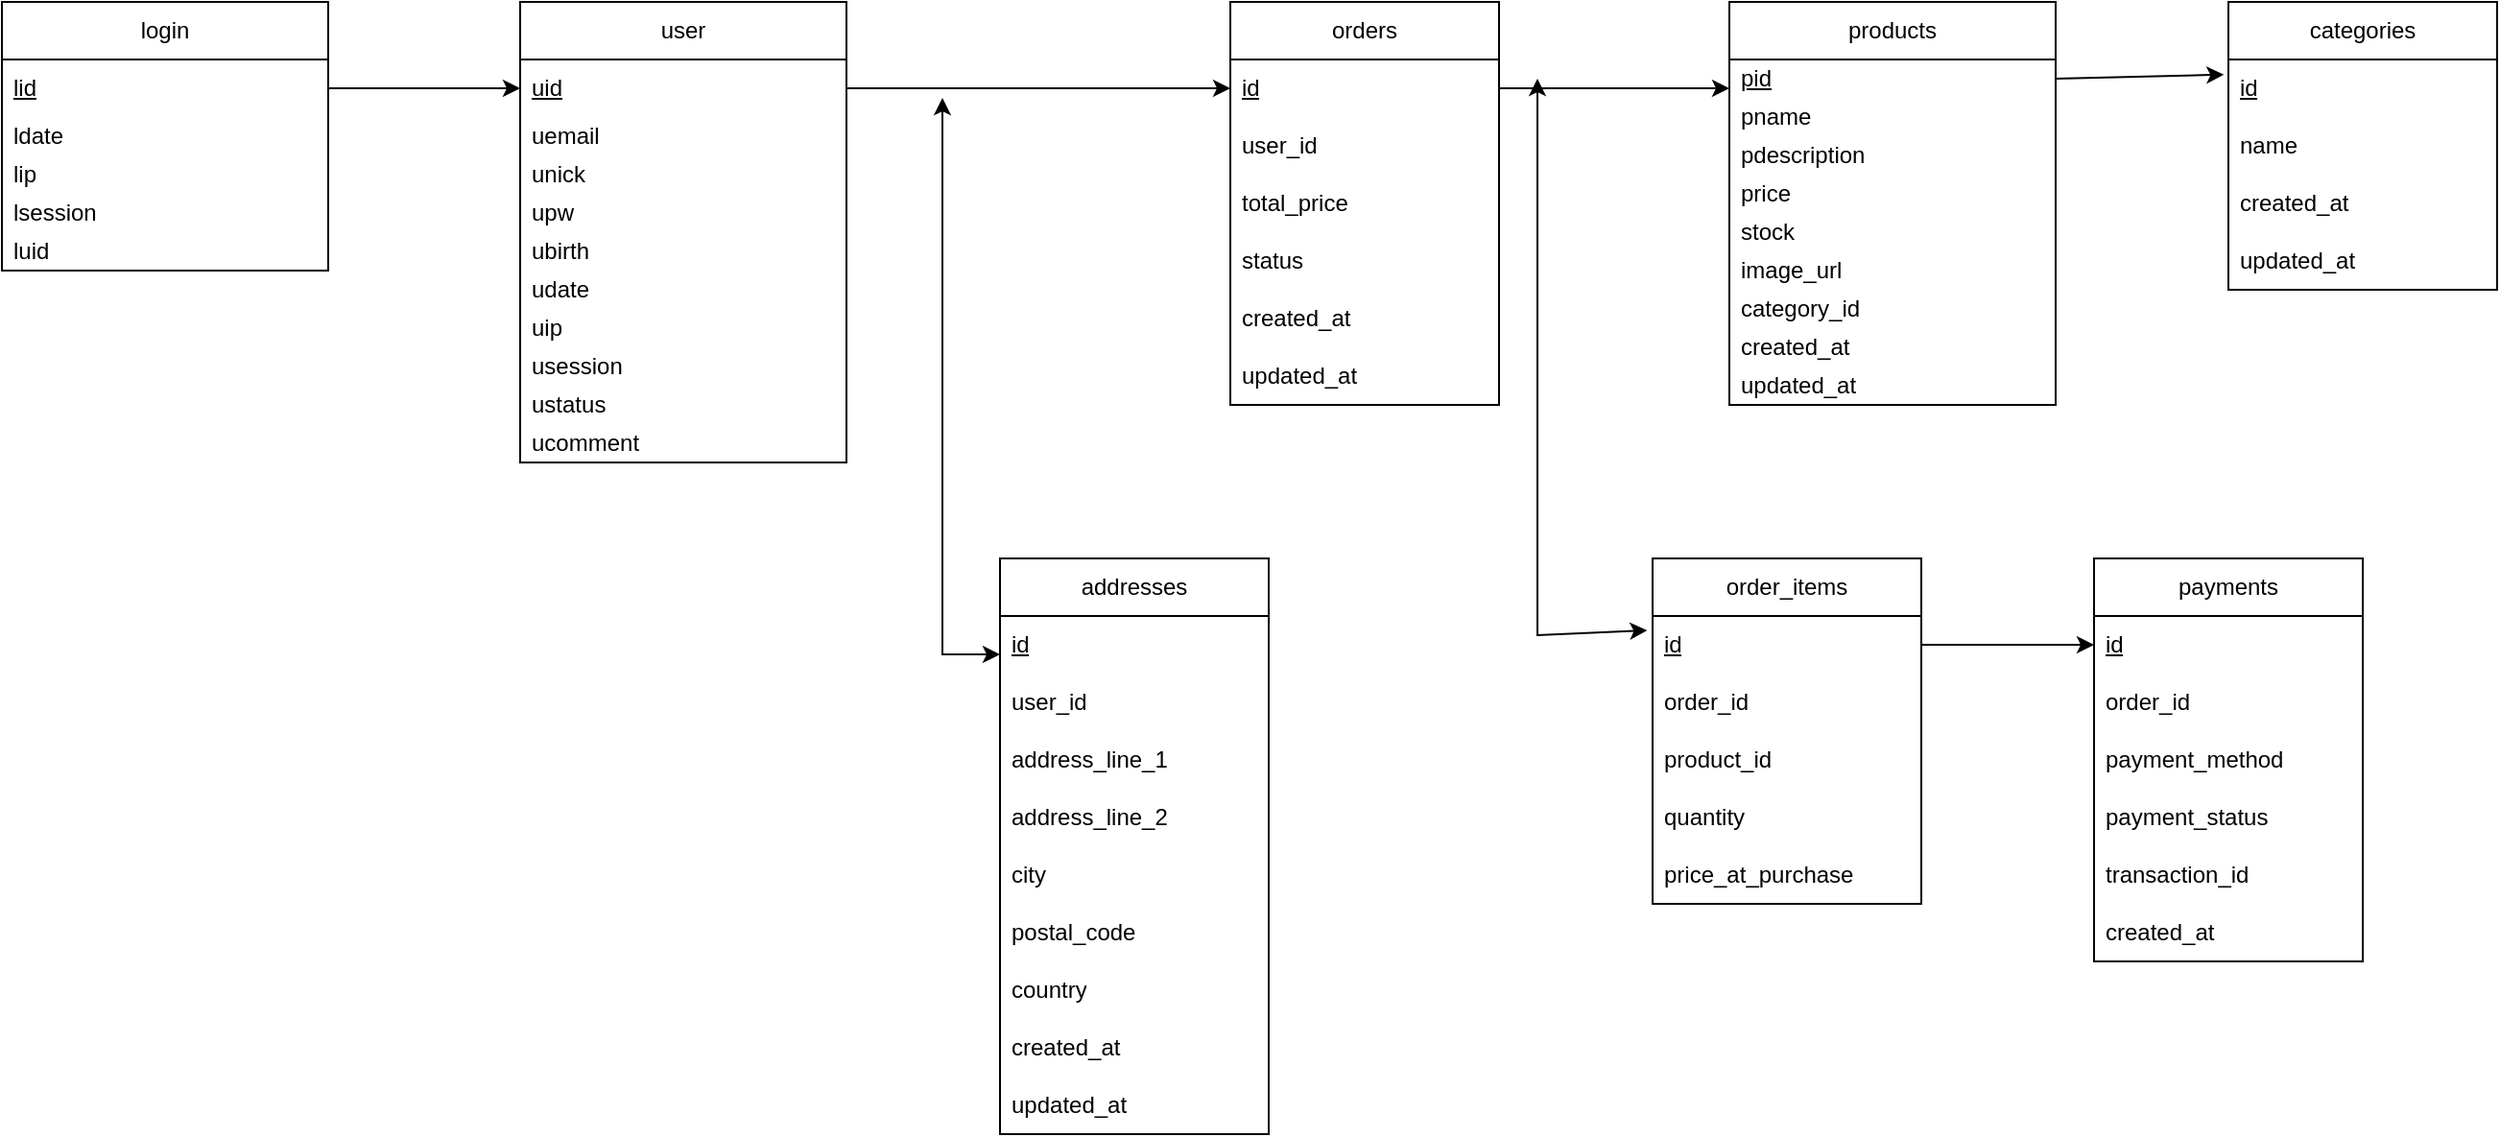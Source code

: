 <mxfile version="24.8.0">
  <diagram name="1 oldal" id="p-TgoEY8Qh0fKke3tFkL">
    <mxGraphModel dx="3229" dy="1851" grid="1" gridSize="10" guides="1" tooltips="1" connect="1" arrows="1" fold="1" page="1" pageScale="1" pageWidth="827" pageHeight="1169" math="0" shadow="0">
      <root>
        <mxCell id="0" />
        <mxCell id="1" parent="0" />
        <mxCell id="3nwfBxKUJGZnfZWqM70g-1" value="login" style="swimlane;fontStyle=0;childLayout=stackLayout;horizontal=1;startSize=30;horizontalStack=0;resizeParent=1;resizeParentMax=0;resizeLast=0;collapsible=1;marginBottom=0;whiteSpace=wrap;html=1;" vertex="1" parent="1">
          <mxGeometry x="-990" y="-500" width="170" height="140" as="geometry">
            <mxRectangle x="220" y="-340" width="70" height="30" as="alternateBounds" />
          </mxGeometry>
        </mxCell>
        <mxCell id="3nwfBxKUJGZnfZWqM70g-2" value="&lt;u&gt;lid&lt;/u&gt;" style="text;strokeColor=none;fillColor=none;align=left;verticalAlign=middle;spacingLeft=4;spacingRight=4;overflow=hidden;points=[[0,0.5],[1,0.5]];portConstraint=eastwest;rotatable=0;whiteSpace=wrap;html=1;" vertex="1" parent="3nwfBxKUJGZnfZWqM70g-1">
          <mxGeometry y="30" width="170" height="30" as="geometry" />
        </mxCell>
        <mxCell id="3nwfBxKUJGZnfZWqM70g-3" value="ldate" style="text;strokeColor=none;fillColor=none;align=left;verticalAlign=middle;spacingLeft=4;spacingRight=4;overflow=hidden;points=[[0,0.5],[1,0.5]];portConstraint=eastwest;rotatable=0;whiteSpace=wrap;html=1;" vertex="1" parent="3nwfBxKUJGZnfZWqM70g-1">
          <mxGeometry y="60" width="170" height="20" as="geometry" />
        </mxCell>
        <mxCell id="3nwfBxKUJGZnfZWqM70g-18" value="lip" style="text;strokeColor=none;fillColor=none;align=left;verticalAlign=middle;spacingLeft=4;spacingRight=4;overflow=hidden;points=[[0,0.5],[1,0.5]];portConstraint=eastwest;rotatable=0;whiteSpace=wrap;html=1;" vertex="1" parent="3nwfBxKUJGZnfZWqM70g-1">
          <mxGeometry y="80" width="170" height="20" as="geometry" />
        </mxCell>
        <mxCell id="3nwfBxKUJGZnfZWqM70g-19" value="lsession&lt;span style=&quot;color: rgba(0, 0, 0, 0); font-family: monospace; font-size: 0px; text-wrap-mode: nowrap;&quot;&gt;%3CmxGraphModel%3E%3Croot%3E%3CmxCell%20id%3D%220%22%2F%3E%3CmxCell%20id%3D%221%22%20parent%3D%220%22%2F%3E%3CmxCell%20id%3D%222%22%20value%3D%22lip%22%20style%3D%22text%3BstrokeColor%3Dnone%3BfillColor%3Dnone%3Balign%3Dleft%3BverticalAlign%3Dmiddle%3BspacingLeft%3D4%3BspacingRight%3D4%3Boverflow%3Dhidden%3Bpoints%3D%5B%5B0%2C0.5%5D%2C%5B1%2C0.5%5D%5D%3BportConstraint%3Deastwest%3Brotatable%3D0%3BwhiteSpace%3Dwrap%3Bhtml%3D1%3B%22%20vertex%3D%221%22%20parent%3D%221%22%3E%3CmxGeometry%20x%3D%22190%22%20y%3D%22-260%22%20width%3D%22170%22%20height%3D%2220%22%20as%3D%22geometry%22%2F%3E%3C%2FmxCell%3E%3C%2Froot%3E%3C%2FmxGraphModel%3E&lt;/span&gt;" style="text;strokeColor=none;fillColor=none;align=left;verticalAlign=middle;spacingLeft=4;spacingRight=4;overflow=hidden;points=[[0,0.5],[1,0.5]];portConstraint=eastwest;rotatable=0;whiteSpace=wrap;html=1;" vertex="1" parent="3nwfBxKUJGZnfZWqM70g-1">
          <mxGeometry y="100" width="170" height="20" as="geometry" />
        </mxCell>
        <mxCell id="3nwfBxKUJGZnfZWqM70g-17" value="luid" style="text;strokeColor=none;fillColor=none;align=left;verticalAlign=middle;spacingLeft=4;spacingRight=4;overflow=hidden;points=[[0,0.5],[1,0.5]];portConstraint=eastwest;rotatable=0;whiteSpace=wrap;html=1;" vertex="1" parent="3nwfBxKUJGZnfZWqM70g-1">
          <mxGeometry y="120" width="170" height="20" as="geometry" />
        </mxCell>
        <mxCell id="3nwfBxKUJGZnfZWqM70g-6" value="user" style="swimlane;fontStyle=0;childLayout=stackLayout;horizontal=1;startSize=30;horizontalStack=0;resizeParent=1;resizeParentMax=0;resizeLast=0;collapsible=1;marginBottom=0;whiteSpace=wrap;html=1;" vertex="1" parent="1">
          <mxGeometry x="-720" y="-500" width="170" height="240" as="geometry">
            <mxRectangle x="220" y="-340" width="70" height="30" as="alternateBounds" />
          </mxGeometry>
        </mxCell>
        <mxCell id="3nwfBxKUJGZnfZWqM70g-7" value="&lt;u&gt;uid&lt;/u&gt;" style="text;strokeColor=none;fillColor=none;align=left;verticalAlign=middle;spacingLeft=4;spacingRight=4;overflow=hidden;points=[[0,0.5],[1,0.5]];portConstraint=eastwest;rotatable=0;whiteSpace=wrap;html=1;" vertex="1" parent="3nwfBxKUJGZnfZWqM70g-6">
          <mxGeometry y="30" width="170" height="30" as="geometry" />
        </mxCell>
        <mxCell id="3nwfBxKUJGZnfZWqM70g-8" value="uemail&lt;span style=&quot;text-wrap-mode: nowrap; color: rgba(0, 0, 0, 0); font-family: monospace; font-size: 0px;&quot;&gt;%3CmxGraphModel%3E%3Croot%3E%3CmxCell%20id%3D%220%22%2F%3E%3CmxCell%20id%3D%221%22%20parent%3D%220%22%2F%3E%3CmxCell%20id%3D%222%22%20value%3D%22lsession%26lt%3Bspan%20style%3D%26quot%3Bcolor%3A%20rgba(0%2C%200%2C%200%2C%200)%3B%20font-family%3A%20monospace%3B%20font-size%3A%200px%3B%20text-wrap-mode%3A%20nowrap%3B%26quot%3B%26gt%3B%253CmxGraphModel%253E%253Croot%253E%253CmxCell%2520id%253D%25220%2522%252F%253E%253CmxCell%2520id%253D%25221%2522%2520parent%253D%25220%2522%252F%253E%253CmxCell%2520id%253D%25222%2522%2520value%253D%2522lip%2522%2520style%253D%2522text%253BstrokeColor%253Dnone%253BfillColor%253Dnone%253Balign%253Dleft%253BverticalAlign%253Dmiddle%253BspacingLeft%253D4%253BspacingRight%253D4%253Boverflow%253Dhidden%253Bpoints%253D%255B%255B0%252C0.5%255D%252C%255B1%252C0.5%255D%255D%253BportConstraint%253Deastwest%253Brotatable%253D0%253BwhiteSpace%253Dwrap%253Bhtml%253D1%253B%2522%2520vertex%253D%25221%2522%2520parent%253D%25221%2522%253E%253CmxGeometry%2520x%253D%2522190%2522%2520y%253D%2522-260%2522%2520width%253D%2522170%2522%2520height%253D%252220%2522%2520as%253D%2522geometry%2522%252F%253E%253C%252FmxCell%253E%253C%252Froot%253E%253C%252FmxGraphModel%253E%26lt%3B%2Fspan%26gt%3B%22%20style%3D%22text%3BstrokeColor%3Dnone%3BfillColor%3Dnone%3Balign%3Dleft%3BverticalAlign%3Dmiddle%3BspacingLeft%3D4%3BspacingRight%3D4%3Boverflow%3Dhidden%3Bpoints%3D%5B%5B0%2C0.5%5D%2C%5B1%2C0.5%5D%5D%3BportConstraint%3Deastwest%3Brotatable%3D0%3BwhiteSpace%3Dwrap%3Bhtml%3D1%3B%22%20vertex%3D%221%22%20parent%3D%221%22%3E%3CmxGeometry%20x%3D%22190%22%20y%3D%22-240%22%20width%3D%22170%22%20height%3D%2220%22%20as%3D%22geometry%22%2F%3E%3C%2FmxCell%3E%3C%2Froot%3E%3C%2FmxGraphModel%3E&lt;/span&gt;" style="text;strokeColor=none;fillColor=none;align=left;verticalAlign=middle;spacingLeft=4;spacingRight=4;overflow=hidden;points=[[0,0.5],[1,0.5]];portConstraint=eastwest;rotatable=0;whiteSpace=wrap;html=1;" vertex="1" parent="3nwfBxKUJGZnfZWqM70g-6">
          <mxGeometry y="60" width="170" height="20" as="geometry" />
        </mxCell>
        <mxCell id="3nwfBxKUJGZnfZWqM70g-20" value="unick&lt;span style=&quot;color: rgba(0, 0, 0, 0); font-family: monospace; font-size: 0px; text-wrap-mode: nowrap;&quot;&gt;%3CmxGraphModel%3E%3Croot%3E%3CmxCell%20id%3D%220%22%2F%3E%3CmxCell%20id%3D%221%22%20parent%3D%220%22%2F%3E%3CmxCell%20id%3D%222%22%20value%3D%22unick%26lt%3Bspan%20style%3D%26quot%3Bcolor%3A%20rgba(0%2C%200%2C%200%2C%200)%3B%20font-family%3A%20monospace%3B%20font-size%3A%200px%3B%20text-wrap-mode%3A%20nowrap%3B%26quot%3B%26gt%3B%253CmxGraphModel%253E%253Croot%253E%253CmxCell%2520id%253D%25220%2522%252F%253E%253CmxCell%2520id%253D%25221%2522%2520parent%253D%25220%2522%252F%253E%253CmxCell%2520id%253D%25222%2522%2520value%253D%2522uemail%2526lt%253Bspan%2520style%253D%2526quot%253Btext-wrap-mode%253A%2520nowrap%253B%2520color%253A%2520rgba(0%252C%25200%252C%25200%252C%25200)%253B%2520font-family%253A%2520monospace%253B%2520font-size%253A%25200px%253B%2526quot%253B%2526gt%253B%25253CmxGraphModel%25253E%25253Croot%25253E%25253CmxCell%252520id%25253D%2525220%252522%25252F%25253E%25253CmxCell%252520id%25253D%2525221%252522%252520parent%25253D%2525220%252522%25252F%25253E%25253CmxCell%252520id%25253D%2525222%252522%252520value%25253D%252522lsession%252526lt%25253Bspan%252520style%25253D%252526quot%25253Bcolor%25253A%252520rgba(0%25252C%2525200%25252C%2525200%25252C%2525200)%25253B%252520font-family%25253A%252520monospace%25253B%252520font-size%25253A%2525200px%25253B%252520text-wrap-mode%25253A%252520nowrap%25253B%252526quot%25253B%252526gt%25253B%2525253CmxGraphModel%2525253E%2525253Croot%2525253E%2525253CmxCell%25252520id%2525253D%252525220%25252522%2525252F%2525253E%2525253CmxCell%25252520id%2525253D%252525221%25252522%25252520parent%2525253D%252525220%25252522%2525252F%2525253E%2525253CmxCell%25252520id%2525253D%252525222%25252522%25252520value%2525253D%25252522lip%25252522%25252520style%2525253D%25252522text%2525253BstrokeColor%2525253Dnone%2525253BfillColor%2525253Dnone%2525253Balign%2525253Dleft%2525253BverticalAlign%2525253Dmiddle%2525253BspacingLeft%2525253D4%2525253BspacingRight%2525253D4%2525253Boverflow%2525253Dhidden%2525253Bpoints%2525253D%2525255B%2525255B0%2525252C0.5%2525255D%2525252C%2525255B1%2525252C0.5%2525255D%2525255D%2525253BportConstraint%2525253Deastwest%2525253Brotatable%2525253D0%2525253BwhiteSpace%2525253Dwrap%2525253Bhtml%2525253D1%2525253B%25252522%25252520vertex%2525253D%252525221%25252522%25252520parent%2525253D%252525221%25252522%2525253E%2525253CmxGeometry%25252520x%2525253D%25252522190%25252522%25252520y%2525253D%25252522-260%25252522%25252520width%2525253D%25252522170%25252522%25252520height%2525253D%2525252220%25252522%25252520as%2525253D%25252522geometry%25252522%2525252F%2525253E%2525253C%2525252FmxCell%2525253E%2525253C%2525252Froot%2525253E%2525253C%2525252FmxGraphModel%2525253E%252526lt%25253B%25252Fspan%252526gt%25253B%252522%252520style%25253D%252522text%25253BstrokeColor%25253Dnone%25253BfillColor%25253Dnone%25253Balign%25253Dleft%25253BverticalAlign%25253Dmiddle%25253BspacingLeft%25253D4%25253BspacingRight%25253D4%25253Boverflow%25253Dhidden%25253Bpoints%25253D%25255B%25255B0%25252C0.5%25255D%25252C%25255B1%25252C0.5%25255D%25255D%25253BportConstraint%25253Deastwest%25253Brotatable%25253D0%25253BwhiteSpace%25253Dwrap%25253Bhtml%25253D1%25253B%252522%252520vertex%25253D%2525221%252522%252520parent%25253D%2525221%252522%25253E%25253CmxGeometry%252520x%25253D%252522190%252522%252520y%25253D%252522-240%252522%252520width%25253D%252522170%252522%252520height%25253D%25252220%252522%252520as%25253D%252522geometry%252522%25252F%25253E%25253C%25252FmxCell%25253E%25253C%25252Froot%25253E%25253C%25252FmxGraphModel%25253E%2526lt%253B%252Fspan%2526gt%253B%2522%2520style%253D%2522text%253BstrokeColor%253Dnone%253BfillColor%253Dnone%253Balign%253Dleft%253BverticalAlign%253Dmiddle%253BspacingLeft%253D4%253BspacingRight%253D4%253Boverflow%253Dhidden%253Bpoints%253D%255B%255B0%252C0.5%255D%252C%255B1%252C0.5%255D%255D%253BportConstraint%253Deastwest%253Brotatable%253D0%253BwhiteSpace%253Dwrap%253Bhtml%253D1%253B%2522%2520vertex%253D%25221%2522%2520parent%253D%25221%2522%253E%253CmxGeometry%2520x%253D%2522414%2522%2520y%253D%2522-300%2522%2520width%253D%2522170%2522%2520height%253D%252220%2522%2520as%253D%2522geometry%2522%252F%253E%253C%252FmxCell%253E%253C%252Froot%253E%253C%252FmxGraphModel%253E%26lt%3B%2Fspan%26gt%3B%22%20style%3D%22text%3BstrokeColor%3Dnone%3BfillColor%3Dnone%3Balign%3Dleft%3BverticalAlign%3Dmiddle%3BspacingLeft%3D4%3BspacingRight%3D4%3Boverflow%3Dhidden%3Bpoints%3D%5B%5B0%2C0.5%5D%2C%5B1%2C0.5%5D%5D%3BportConstraint%3Deastwest%3Brotatable%3D0%3BwhiteSpace%3Dwrap%3Bhtml%3D1%3B%22%20vertex%3D%221%22%20parent%3D%221%22%3E%3CmxGeometry%20x%3D%22414%22%20y%3D%22-280%22%20width%3D%22170%22%20height%3D%2220%22%20as%3D%22geometry%22%2F%3E%3C%2FmxCell%3E%3C%2Froot%3E%3C%2FmxGraphModel%3E&lt;/span&gt;" style="text;strokeColor=none;fillColor=none;align=left;verticalAlign=middle;spacingLeft=4;spacingRight=4;overflow=hidden;points=[[0,0.5],[1,0.5]];portConstraint=eastwest;rotatable=0;whiteSpace=wrap;html=1;" vertex="1" parent="3nwfBxKUJGZnfZWqM70g-6">
          <mxGeometry y="80" width="170" height="20" as="geometry" />
        </mxCell>
        <mxCell id="3nwfBxKUJGZnfZWqM70g-21" value="upw&lt;span style=&quot;color: rgba(0, 0, 0, 0); font-family: monospace; font-size: 0px; text-wrap-mode: nowrap;&quot;&gt;%3CmxGraphModel%3E%3Croot%3E%3CmxCell%20id%3D%220%22%2F%3E%3CmxCell%20id%3D%221%22%20parent%3D%220%22%2F%3E%3CmxCell%20id%3D%222%22%20value%3D%22unick%26lt%3Bspan%20style%3D%26quot%3Bcolor%3A%20rgba(0%2C%200%2C%200%2C%200)%3B%20font-family%3A%20monospace%3B%20font-size%3A%200px%3B%20text-wrap-mode%3A%20nowrap%3B%26quot%3B%26gt%3B%253CmxGraphModel%253E%253Croot%253E%253CmxCell%2520id%253D%25220%2522%252F%253E%253CmxCell%2520id%253D%25221%2522%2520parent%253D%25220%2522%252F%253E%253CmxCell%2520id%253D%25222%2522%2520value%253D%2522unick%2526lt%253Bspan%2520style%253D%2526quot%253Bcolor%253A%2520rgba(0%252C%25200%252C%25200%252C%25200)%253B%2520font-family%253A%2520monospace%253B%2520font-size%253A%25200px%253B%2520text-wrap-mode%253A%2520nowrap%253B%2526quot%253B%2526gt%253B%25253CmxGraphModel%25253E%25253Croot%25253E%25253CmxCell%252520id%25253D%2525220%252522%25252F%25253E%25253CmxCell%252520id%25253D%2525221%252522%252520parent%25253D%2525220%252522%25252F%25253E%25253CmxCell%252520id%25253D%2525222%252522%252520value%25253D%252522uemail%252526lt%25253Bspan%252520style%25253D%252526quot%25253Btext-wrap-mode%25253A%252520nowrap%25253B%252520color%25253A%252520rgba(0%25252C%2525200%25252C%2525200%25252C%2525200)%25253B%252520font-family%25253A%252520monospace%25253B%252520font-size%25253A%2525200px%25253B%252526quot%25253B%252526gt%25253B%2525253CmxGraphModel%2525253E%2525253Croot%2525253E%2525253CmxCell%25252520id%2525253D%252525220%25252522%2525252F%2525253E%2525253CmxCell%25252520id%2525253D%252525221%25252522%25252520parent%2525253D%252525220%25252522%2525252F%2525253E%2525253CmxCell%25252520id%2525253D%252525222%25252522%25252520value%2525253D%25252522lsession%25252526lt%2525253Bspan%25252520style%2525253D%25252526quot%2525253Bcolor%2525253A%25252520rgba(0%2525252C%252525200%2525252C%252525200%2525252C%252525200)%2525253B%25252520font-family%2525253A%25252520monospace%2525253B%25252520font-size%2525253A%252525200px%2525253B%25252520text-wrap-mode%2525253A%25252520nowrap%2525253B%25252526quot%2525253B%25252526gt%2525253B%252525253CmxGraphModel%252525253E%252525253Croot%252525253E%252525253CmxCell%2525252520id%252525253D%25252525220%2525252522%252525252F%252525253E%252525253CmxCell%2525252520id%252525253D%25252525221%2525252522%2525252520parent%252525253D%25252525220%2525252522%252525252F%252525253E%252525253CmxCell%2525252520id%252525253D%25252525222%2525252522%2525252520value%252525253D%2525252522lip%2525252522%2525252520style%252525253D%2525252522text%252525253BstrokeColor%252525253Dnone%252525253BfillColor%252525253Dnone%252525253Balign%252525253Dleft%252525253BverticalAlign%252525253Dmiddle%252525253BspacingLeft%252525253D4%252525253BspacingRight%252525253D4%252525253Boverflow%252525253Dhidden%252525253Bpoints%252525253D%252525255B%252525255B0%252525252C0.5%252525255D%252525252C%252525255B1%252525252C0.5%252525255D%252525255D%252525253BportConstraint%252525253Deastwest%252525253Brotatable%252525253D0%252525253BwhiteSpace%252525253Dwrap%252525253Bhtml%252525253D1%252525253B%2525252522%2525252520vertex%252525253D%25252525221%2525252522%2525252520parent%252525253D%25252525221%2525252522%252525253E%252525253CmxGeometry%2525252520x%252525253D%2525252522190%2525252522%2525252520y%252525253D%2525252522-260%2525252522%2525252520width%252525253D%2525252522170%2525252522%2525252520height%252525253D%252525252220%2525252522%2525252520as%252525253D%2525252522geometry%2525252522%252525252F%252525253E%252525253C%252525252FmxCell%252525253E%252525253C%252525252Froot%252525253E%252525253C%252525252FmxGraphModel%252525253E%25252526lt%2525253B%2525252Fspan%25252526gt%2525253B%25252522%25252520style%2525253D%25252522text%2525253BstrokeColor%2525253Dnone%2525253BfillColor%2525253Dnone%2525253Balign%2525253Dleft%2525253BverticalAlign%2525253Dmiddle%2525253BspacingLeft%2525253D4%2525253BspacingRight%2525253D4%2525253Boverflow%2525253Dhidden%2525253Bpoints%2525253D%2525255B%2525255B0%2525252C0.5%2525255D%2525252C%2525255B1%2525252C0.5%2525255D%2525255D%2525253BportConstraint%2525253Deastwest%2525253Brotatable%2525253D0%2525253BwhiteSpace%2525253Dwrap%2525253Bhtml%2525253D1%2525253B%25252522%25252520vertex%2525253D%252525221%25252522%25252520parent%2525253D%252525221%25252522%2525253E%2525253CmxGeometry%25252520x%2525253D%25252522190%25252522%25252520y%2525253D%25252522-240%25252522%25252520width%2525253D%25252522170%25252522%25252520height%2525253D%2525252220%25252522%25252520as%2525253D%25252522geometry%25252522%2525252F%2525253E%2525253C%2525252FmxCell%2525253E%2525253C%2525252Froot%2525253E%2525253C%2525252FmxGraphModel%2525253E%252526lt%25253B%25252Fspan%252526gt%25253B%252522%252520style%25253D%252522text%25253BstrokeColor%25253Dnone%25253BfillColor%25253Dnone%25253Balign%25253Dleft%25253BverticalAlign%25253Dmiddle%25253BspacingLeft%25253D4%25253BspacingRight%25253D4%25253Boverflow%25253Dhidden%25253Bpoints%25253D%25255B%25255B0%25252C0.5%25255D%25252C%25255B1%25252C0.5%25255D%25255D%25253BportConstraint%25253Deastwest%25253Brotatable%25253D0%25253BwhiteSpace%25253Dwrap%25253Bhtml%25253D1%25253B%252522%252520vertex%25253D%2525221%252522%252520parent%25253D%2525221%252522%25253E%25253CmxGeometry%252520x%25253D%252522414%252522%252520y%25253D%252522-300%252522%252520width%25253D%252522170%252522%252520height%25253D%25252220%252522%252520as%25253D%252522geometry%252522%25252F%25253E%25253C%25252FmxCell%25253E%25253C%25252Froot%25253E%25253C%25252FmxGraphModel%25253E%2526lt%253B%252Fspan%2526gt%253B%2522%2520style%253D%2522text%253BstrokeColor%253Dnone%253BfillColor%253Dnone%253Balign%253Dleft%253BverticalAlign%253Dmiddle%253BspacingLeft%253D4%253BspacingRight%253D4%253Boverflow%253Dhidden%253Bpoints%253D%255B%255B0%252C0.5%255D%252C%255B1%252C0.5%255D%255D%253BportConstraint%253Deastwest%253Brotatable%253D0%253BwhiteSpace%253Dwrap%253Bhtml%253D1%253B%2522%2520vertex%253D%25221%2522%2520parent%253D%25221%2522%253E%253CmxGeometry%2520x%253D%2522414%2522%2520y%253D%2522-280%2522%2520width%253D%2522170%2522%2520height%253D%252220%2522%2520as%253D%2522geometry%2522%252F%253E%253C%252FmxCell%253E%253C%252Froot%253E%253C%252FmxGraphModel%253E%26lt%3B%2Fspan%26gt%3B%22%20style%3D%22text%3BstrokeColor%3Dnone%3BfillColor%3Dnone%3Balign%3Dleft%3BverticalAlign%3Dmiddle%3BspacingLeft%3D4%3BspacingRight%3D4%3Boverflow%3Dhidden%3Bpoints%3D%5B%5B0%2C0.5%5D%2C%5B1%2C0.5%5D%5D%3BportConstraint%3Deastwest%3Brotatable%3D0%3BwhiteSpace%3Dwrap%3Bhtml%3D1%3B%22%20vertex%3D%221%22%20parent%3D%221%22%3E%3CmxGeometry%20x%3D%22414%22%20y%3D%22-280%22%20width%3D%22170%22%20height%3D%2220%22%20as%3D%22geometry%22%2F%3E%3C%2FmxCell%3E%3C%2Froot%3E%3C%2FmxGraphModel%3E&lt;/span&gt;" style="text;strokeColor=none;fillColor=none;align=left;verticalAlign=middle;spacingLeft=4;spacingRight=4;overflow=hidden;points=[[0,0.5],[1,0.5]];portConstraint=eastwest;rotatable=0;whiteSpace=wrap;html=1;" vertex="1" parent="3nwfBxKUJGZnfZWqM70g-6">
          <mxGeometry y="100" width="170" height="20" as="geometry" />
        </mxCell>
        <mxCell id="3nwfBxKUJGZnfZWqM70g-22" value="ubirth" style="text;strokeColor=none;fillColor=none;align=left;verticalAlign=middle;spacingLeft=4;spacingRight=4;overflow=hidden;points=[[0,0.5],[1,0.5]];portConstraint=eastwest;rotatable=0;whiteSpace=wrap;html=1;" vertex="1" parent="3nwfBxKUJGZnfZWqM70g-6">
          <mxGeometry y="120" width="170" height="20" as="geometry" />
        </mxCell>
        <mxCell id="3nwfBxKUJGZnfZWqM70g-23" value="udate" style="text;strokeColor=none;fillColor=none;align=left;verticalAlign=middle;spacingLeft=4;spacingRight=4;overflow=hidden;points=[[0,0.5],[1,0.5]];portConstraint=eastwest;rotatable=0;whiteSpace=wrap;html=1;" vertex="1" parent="3nwfBxKUJGZnfZWqM70g-6">
          <mxGeometry y="140" width="170" height="20" as="geometry" />
        </mxCell>
        <mxCell id="3nwfBxKUJGZnfZWqM70g-25" value="uip" style="text;strokeColor=none;fillColor=none;align=left;verticalAlign=middle;spacingLeft=4;spacingRight=4;overflow=hidden;points=[[0,0.5],[1,0.5]];portConstraint=eastwest;rotatable=0;whiteSpace=wrap;html=1;" vertex="1" parent="3nwfBxKUJGZnfZWqM70g-6">
          <mxGeometry y="160" width="170" height="20" as="geometry" />
        </mxCell>
        <mxCell id="3nwfBxKUJGZnfZWqM70g-24" value="usession" style="text;strokeColor=none;fillColor=none;align=left;verticalAlign=middle;spacingLeft=4;spacingRight=4;overflow=hidden;points=[[0,0.5],[1,0.5]];portConstraint=eastwest;rotatable=0;whiteSpace=wrap;html=1;" vertex="1" parent="3nwfBxKUJGZnfZWqM70g-6">
          <mxGeometry y="180" width="170" height="20" as="geometry" />
        </mxCell>
        <mxCell id="3nwfBxKUJGZnfZWqM70g-26" value="ustatus" style="text;strokeColor=none;fillColor=none;align=left;verticalAlign=middle;spacingLeft=4;spacingRight=4;overflow=hidden;points=[[0,0.5],[1,0.5]];portConstraint=eastwest;rotatable=0;whiteSpace=wrap;html=1;" vertex="1" parent="3nwfBxKUJGZnfZWqM70g-6">
          <mxGeometry y="200" width="170" height="20" as="geometry" />
        </mxCell>
        <mxCell id="3nwfBxKUJGZnfZWqM70g-27" value="ucomment" style="text;strokeColor=none;fillColor=none;align=left;verticalAlign=middle;spacingLeft=4;spacingRight=4;overflow=hidden;points=[[0,0.5],[1,0.5]];portConstraint=eastwest;rotatable=0;whiteSpace=wrap;html=1;" vertex="1" parent="3nwfBxKUJGZnfZWqM70g-6">
          <mxGeometry y="220" width="170" height="20" as="geometry" />
        </mxCell>
        <mxCell id="3nwfBxKUJGZnfZWqM70g-37" value="products" style="swimlane;fontStyle=0;childLayout=stackLayout;horizontal=1;startSize=30;horizontalStack=0;resizeParent=1;resizeParentMax=0;resizeLast=0;collapsible=1;marginBottom=0;whiteSpace=wrap;html=1;" vertex="1" parent="1">
          <mxGeometry x="-90" y="-500" width="170" height="210" as="geometry">
            <mxRectangle x="220" y="-340" width="70" height="30" as="alternateBounds" />
          </mxGeometry>
        </mxCell>
        <mxCell id="3nwfBxKUJGZnfZWqM70g-39" value="&lt;u&gt;pid&lt;/u&gt;" style="text;strokeColor=none;fillColor=none;align=left;verticalAlign=middle;spacingLeft=4;spacingRight=4;overflow=hidden;points=[[0,0.5],[1,0.5]];portConstraint=eastwest;rotatable=0;whiteSpace=wrap;html=1;" vertex="1" parent="3nwfBxKUJGZnfZWqM70g-37">
          <mxGeometry y="30" width="170" height="20" as="geometry" />
        </mxCell>
        <mxCell id="3nwfBxKUJGZnfZWqM70g-40" value="pname" style="text;strokeColor=none;fillColor=none;align=left;verticalAlign=middle;spacingLeft=4;spacingRight=4;overflow=hidden;points=[[0,0.5],[1,0.5]];portConstraint=eastwest;rotatable=0;whiteSpace=wrap;html=1;" vertex="1" parent="3nwfBxKUJGZnfZWqM70g-37">
          <mxGeometry y="50" width="170" height="20" as="geometry" />
        </mxCell>
        <mxCell id="3nwfBxKUJGZnfZWqM70g-41" value="pdescription" style="text;strokeColor=none;fillColor=none;align=left;verticalAlign=middle;spacingLeft=4;spacingRight=4;overflow=hidden;points=[[0,0.5],[1,0.5]];portConstraint=eastwest;rotatable=0;whiteSpace=wrap;html=1;" vertex="1" parent="3nwfBxKUJGZnfZWqM70g-37">
          <mxGeometry y="70" width="170" height="20" as="geometry" />
        </mxCell>
        <mxCell id="3nwfBxKUJGZnfZWqM70g-43" value="price" style="text;strokeColor=none;fillColor=none;align=left;verticalAlign=middle;spacingLeft=4;spacingRight=4;overflow=hidden;points=[[0,0.5],[1,0.5]];portConstraint=eastwest;rotatable=0;whiteSpace=wrap;html=1;" vertex="1" parent="3nwfBxKUJGZnfZWqM70g-37">
          <mxGeometry y="90" width="170" height="20" as="geometry" />
        </mxCell>
        <mxCell id="3nwfBxKUJGZnfZWqM70g-44" value="stock" style="text;strokeColor=none;fillColor=none;align=left;verticalAlign=middle;spacingLeft=4;spacingRight=4;overflow=hidden;points=[[0,0.5],[1,0.5]];portConstraint=eastwest;rotatable=0;whiteSpace=wrap;html=1;" vertex="1" parent="3nwfBxKUJGZnfZWqM70g-37">
          <mxGeometry y="110" width="170" height="20" as="geometry" />
        </mxCell>
        <mxCell id="3nwfBxKUJGZnfZWqM70g-45" value="image_url" style="text;strokeColor=none;fillColor=none;align=left;verticalAlign=middle;spacingLeft=4;spacingRight=4;overflow=hidden;points=[[0,0.5],[1,0.5]];portConstraint=eastwest;rotatable=0;whiteSpace=wrap;html=1;" vertex="1" parent="3nwfBxKUJGZnfZWqM70g-37">
          <mxGeometry y="130" width="170" height="20" as="geometry" />
        </mxCell>
        <mxCell id="3nwfBxKUJGZnfZWqM70g-47" value="category_id" style="text;strokeColor=none;fillColor=none;align=left;verticalAlign=middle;spacingLeft=4;spacingRight=4;overflow=hidden;points=[[0,0.5],[1,0.5]];portConstraint=eastwest;rotatable=0;whiteSpace=wrap;html=1;" vertex="1" parent="3nwfBxKUJGZnfZWqM70g-37">
          <mxGeometry y="150" width="170" height="20" as="geometry" />
        </mxCell>
        <mxCell id="3nwfBxKUJGZnfZWqM70g-46" value="created_at" style="text;strokeColor=none;fillColor=none;align=left;verticalAlign=middle;spacingLeft=4;spacingRight=4;overflow=hidden;points=[[0,0.5],[1,0.5]];portConstraint=eastwest;rotatable=0;whiteSpace=wrap;html=1;" vertex="1" parent="3nwfBxKUJGZnfZWqM70g-37">
          <mxGeometry y="170" width="170" height="20" as="geometry" />
        </mxCell>
        <mxCell id="3nwfBxKUJGZnfZWqM70g-48" value="updated_at" style="text;strokeColor=none;fillColor=none;align=left;verticalAlign=middle;spacingLeft=4;spacingRight=4;overflow=hidden;points=[[0,0.5],[1,0.5]];portConstraint=eastwest;rotatable=0;whiteSpace=wrap;html=1;" vertex="1" parent="3nwfBxKUJGZnfZWqM70g-37">
          <mxGeometry y="190" width="170" height="20" as="geometry" />
        </mxCell>
        <mxCell id="3nwfBxKUJGZnfZWqM70g-49" value="categories" style="swimlane;fontStyle=0;childLayout=stackLayout;horizontal=1;startSize=30;horizontalStack=0;resizeParent=1;resizeParentMax=0;resizeLast=0;collapsible=1;marginBottom=0;whiteSpace=wrap;html=1;" vertex="1" parent="1">
          <mxGeometry x="170" y="-500" width="140" height="150" as="geometry" />
        </mxCell>
        <mxCell id="3nwfBxKUJGZnfZWqM70g-50" value="&lt;u&gt;id&lt;/u&gt;" style="text;strokeColor=none;fillColor=none;align=left;verticalAlign=middle;spacingLeft=4;spacingRight=4;overflow=hidden;points=[[0,0.5],[1,0.5]];portConstraint=eastwest;rotatable=0;whiteSpace=wrap;html=1;" vertex="1" parent="3nwfBxKUJGZnfZWqM70g-49">
          <mxGeometry y="30" width="140" height="30" as="geometry" />
        </mxCell>
        <mxCell id="3nwfBxKUJGZnfZWqM70g-51" value="name" style="text;strokeColor=none;fillColor=none;align=left;verticalAlign=middle;spacingLeft=4;spacingRight=4;overflow=hidden;points=[[0,0.5],[1,0.5]];portConstraint=eastwest;rotatable=0;whiteSpace=wrap;html=1;" vertex="1" parent="3nwfBxKUJGZnfZWqM70g-49">
          <mxGeometry y="60" width="140" height="30" as="geometry" />
        </mxCell>
        <mxCell id="3nwfBxKUJGZnfZWqM70g-53" value="created_at" style="text;strokeColor=none;fillColor=none;align=left;verticalAlign=middle;spacingLeft=4;spacingRight=4;overflow=hidden;points=[[0,0.5],[1,0.5]];portConstraint=eastwest;rotatable=0;whiteSpace=wrap;html=1;" vertex="1" parent="3nwfBxKUJGZnfZWqM70g-49">
          <mxGeometry y="90" width="140" height="30" as="geometry" />
        </mxCell>
        <mxCell id="3nwfBxKUJGZnfZWqM70g-52" value="updated_at" style="text;strokeColor=none;fillColor=none;align=left;verticalAlign=middle;spacingLeft=4;spacingRight=4;overflow=hidden;points=[[0,0.5],[1,0.5]];portConstraint=eastwest;rotatable=0;whiteSpace=wrap;html=1;" vertex="1" parent="3nwfBxKUJGZnfZWqM70g-49">
          <mxGeometry y="120" width="140" height="30" as="geometry" />
        </mxCell>
        <mxCell id="3nwfBxKUJGZnfZWqM70g-54" value="orders" style="swimlane;fontStyle=0;childLayout=stackLayout;horizontal=1;startSize=30;horizontalStack=0;resizeParent=1;resizeParentMax=0;resizeLast=0;collapsible=1;marginBottom=0;whiteSpace=wrap;html=1;" vertex="1" parent="1">
          <mxGeometry x="-350" y="-500" width="140" height="210" as="geometry" />
        </mxCell>
        <mxCell id="3nwfBxKUJGZnfZWqM70g-55" value="&lt;u&gt;id&lt;/u&gt;" style="text;strokeColor=none;fillColor=none;align=left;verticalAlign=middle;spacingLeft=4;spacingRight=4;overflow=hidden;points=[[0,0.5],[1,0.5]];portConstraint=eastwest;rotatable=0;whiteSpace=wrap;html=1;" vertex="1" parent="3nwfBxKUJGZnfZWqM70g-54">
          <mxGeometry y="30" width="140" height="30" as="geometry" />
        </mxCell>
        <mxCell id="3nwfBxKUJGZnfZWqM70g-56" value="user_id" style="text;strokeColor=none;fillColor=none;align=left;verticalAlign=middle;spacingLeft=4;spacingRight=4;overflow=hidden;points=[[0,0.5],[1,0.5]];portConstraint=eastwest;rotatable=0;whiteSpace=wrap;html=1;" vertex="1" parent="3nwfBxKUJGZnfZWqM70g-54">
          <mxGeometry y="60" width="140" height="30" as="geometry" />
        </mxCell>
        <mxCell id="3nwfBxKUJGZnfZWqM70g-57" value="total_price" style="text;strokeColor=none;fillColor=none;align=left;verticalAlign=middle;spacingLeft=4;spacingRight=4;overflow=hidden;points=[[0,0.5],[1,0.5]];portConstraint=eastwest;rotatable=0;whiteSpace=wrap;html=1;" vertex="1" parent="3nwfBxKUJGZnfZWqM70g-54">
          <mxGeometry y="90" width="140" height="30" as="geometry" />
        </mxCell>
        <mxCell id="3nwfBxKUJGZnfZWqM70g-59" value="status" style="text;strokeColor=none;fillColor=none;align=left;verticalAlign=middle;spacingLeft=4;spacingRight=4;overflow=hidden;points=[[0,0.5],[1,0.5]];portConstraint=eastwest;rotatable=0;whiteSpace=wrap;html=1;" vertex="1" parent="3nwfBxKUJGZnfZWqM70g-54">
          <mxGeometry y="120" width="140" height="30" as="geometry" />
        </mxCell>
        <mxCell id="3nwfBxKUJGZnfZWqM70g-60" value="created_at" style="text;strokeColor=none;fillColor=none;align=left;verticalAlign=middle;spacingLeft=4;spacingRight=4;overflow=hidden;points=[[0,0.5],[1,0.5]];portConstraint=eastwest;rotatable=0;whiteSpace=wrap;html=1;" vertex="1" parent="3nwfBxKUJGZnfZWqM70g-54">
          <mxGeometry y="150" width="140" height="30" as="geometry" />
        </mxCell>
        <mxCell id="3nwfBxKUJGZnfZWqM70g-61" value="updated_at" style="text;strokeColor=none;fillColor=none;align=left;verticalAlign=middle;spacingLeft=4;spacingRight=4;overflow=hidden;points=[[0,0.5],[1,0.5]];portConstraint=eastwest;rotatable=0;whiteSpace=wrap;html=1;" vertex="1" parent="3nwfBxKUJGZnfZWqM70g-54">
          <mxGeometry y="180" width="140" height="30" as="geometry" />
        </mxCell>
        <mxCell id="3nwfBxKUJGZnfZWqM70g-121" value="" style="edgeStyle=orthogonalEdgeStyle;rounded=0;orthogonalLoop=1;jettySize=auto;html=1;exitX=1;exitY=0.5;exitDx=0;exitDy=0;" edge="1" parent="1" source="3nwfBxKUJGZnfZWqM70g-63" target="3nwfBxKUJGZnfZWqM70g-86">
          <mxGeometry relative="1" as="geometry" />
        </mxCell>
        <mxCell id="3nwfBxKUJGZnfZWqM70g-62" value="order_items" style="swimlane;fontStyle=0;childLayout=stackLayout;horizontal=1;startSize=30;horizontalStack=0;resizeParent=1;resizeParentMax=0;resizeLast=0;collapsible=1;marginBottom=0;whiteSpace=wrap;html=1;" vertex="1" parent="1">
          <mxGeometry x="-130" y="-210" width="140" height="180" as="geometry" />
        </mxCell>
        <mxCell id="3nwfBxKUJGZnfZWqM70g-63" value="&lt;u&gt;id&lt;/u&gt;" style="text;strokeColor=none;fillColor=none;align=left;verticalAlign=middle;spacingLeft=4;spacingRight=4;overflow=hidden;points=[[0,0.5],[1,0.5]];portConstraint=eastwest;rotatable=0;whiteSpace=wrap;html=1;" vertex="1" parent="3nwfBxKUJGZnfZWqM70g-62">
          <mxGeometry y="30" width="140" height="30" as="geometry" />
        </mxCell>
        <mxCell id="3nwfBxKUJGZnfZWqM70g-64" value="order_id" style="text;strokeColor=none;fillColor=none;align=left;verticalAlign=middle;spacingLeft=4;spacingRight=4;overflow=hidden;points=[[0,0.5],[1,0.5]];portConstraint=eastwest;rotatable=0;whiteSpace=wrap;html=1;" vertex="1" parent="3nwfBxKUJGZnfZWqM70g-62">
          <mxGeometry y="60" width="140" height="30" as="geometry" />
        </mxCell>
        <mxCell id="3nwfBxKUJGZnfZWqM70g-65" value="product_id" style="text;strokeColor=none;fillColor=none;align=left;verticalAlign=middle;spacingLeft=4;spacingRight=4;overflow=hidden;points=[[0,0.5],[1,0.5]];portConstraint=eastwest;rotatable=0;whiteSpace=wrap;html=1;" vertex="1" parent="3nwfBxKUJGZnfZWqM70g-62">
          <mxGeometry y="90" width="140" height="30" as="geometry" />
        </mxCell>
        <mxCell id="3nwfBxKUJGZnfZWqM70g-66" value="quantity" style="text;strokeColor=none;fillColor=none;align=left;verticalAlign=middle;spacingLeft=4;spacingRight=4;overflow=hidden;points=[[0,0.5],[1,0.5]];portConstraint=eastwest;rotatable=0;whiteSpace=wrap;html=1;" vertex="1" parent="3nwfBxKUJGZnfZWqM70g-62">
          <mxGeometry y="120" width="140" height="30" as="geometry" />
        </mxCell>
        <mxCell id="3nwfBxKUJGZnfZWqM70g-67" value="price_at_purchase" style="text;strokeColor=none;fillColor=none;align=left;verticalAlign=middle;spacingLeft=4;spacingRight=4;overflow=hidden;points=[[0,0.5],[1,0.5]];portConstraint=eastwest;rotatable=0;whiteSpace=wrap;html=1;" vertex="1" parent="3nwfBxKUJGZnfZWqM70g-62">
          <mxGeometry y="150" width="140" height="30" as="geometry" />
        </mxCell>
        <mxCell id="3nwfBxKUJGZnfZWqM70g-68" value="addresses" style="swimlane;fontStyle=0;childLayout=stackLayout;horizontal=1;startSize=30;horizontalStack=0;resizeParent=1;resizeParentMax=0;resizeLast=0;collapsible=1;marginBottom=0;whiteSpace=wrap;html=1;" vertex="1" parent="1">
          <mxGeometry x="-470" y="-210" width="140" height="300" as="geometry" />
        </mxCell>
        <mxCell id="3nwfBxKUJGZnfZWqM70g-69" value="&lt;u&gt;id&lt;/u&gt;" style="text;strokeColor=none;fillColor=none;align=left;verticalAlign=middle;spacingLeft=4;spacingRight=4;overflow=hidden;points=[[0,0.5],[1,0.5]];portConstraint=eastwest;rotatable=0;whiteSpace=wrap;html=1;" vertex="1" parent="3nwfBxKUJGZnfZWqM70g-68">
          <mxGeometry y="30" width="140" height="30" as="geometry" />
        </mxCell>
        <mxCell id="3nwfBxKUJGZnfZWqM70g-70" value="user_id" style="text;strokeColor=none;fillColor=none;align=left;verticalAlign=middle;spacingLeft=4;spacingRight=4;overflow=hidden;points=[[0,0.5],[1,0.5]];portConstraint=eastwest;rotatable=0;whiteSpace=wrap;html=1;" vertex="1" parent="3nwfBxKUJGZnfZWqM70g-68">
          <mxGeometry y="60" width="140" height="30" as="geometry" />
        </mxCell>
        <mxCell id="3nwfBxKUJGZnfZWqM70g-72" value="address_line_1" style="text;strokeColor=none;fillColor=none;align=left;verticalAlign=middle;spacingLeft=4;spacingRight=4;overflow=hidden;points=[[0,0.5],[1,0.5]];portConstraint=eastwest;rotatable=0;whiteSpace=wrap;html=1;" vertex="1" parent="3nwfBxKUJGZnfZWqM70g-68">
          <mxGeometry y="90" width="140" height="30" as="geometry" />
        </mxCell>
        <mxCell id="3nwfBxKUJGZnfZWqM70g-71" value="address_line_2" style="text;strokeColor=none;fillColor=none;align=left;verticalAlign=middle;spacingLeft=4;spacingRight=4;overflow=hidden;points=[[0,0.5],[1,0.5]];portConstraint=eastwest;rotatable=0;whiteSpace=wrap;html=1;" vertex="1" parent="3nwfBxKUJGZnfZWqM70g-68">
          <mxGeometry y="120" width="140" height="30" as="geometry" />
        </mxCell>
        <mxCell id="3nwfBxKUJGZnfZWqM70g-73" value="city" style="text;strokeColor=none;fillColor=none;align=left;verticalAlign=middle;spacingLeft=4;spacingRight=4;overflow=hidden;points=[[0,0.5],[1,0.5]];portConstraint=eastwest;rotatable=0;whiteSpace=wrap;html=1;" vertex="1" parent="3nwfBxKUJGZnfZWqM70g-68">
          <mxGeometry y="150" width="140" height="30" as="geometry" />
        </mxCell>
        <mxCell id="3nwfBxKUJGZnfZWqM70g-74" value="postal_code" style="text;strokeColor=none;fillColor=none;align=left;verticalAlign=middle;spacingLeft=4;spacingRight=4;overflow=hidden;points=[[0,0.5],[1,0.5]];portConstraint=eastwest;rotatable=0;whiteSpace=wrap;html=1;" vertex="1" parent="3nwfBxKUJGZnfZWqM70g-68">
          <mxGeometry y="180" width="140" height="30" as="geometry" />
        </mxCell>
        <mxCell id="3nwfBxKUJGZnfZWqM70g-75" value="country" style="text;strokeColor=none;fillColor=none;align=left;verticalAlign=middle;spacingLeft=4;spacingRight=4;overflow=hidden;points=[[0,0.5],[1,0.5]];portConstraint=eastwest;rotatable=0;whiteSpace=wrap;html=1;" vertex="1" parent="3nwfBxKUJGZnfZWqM70g-68">
          <mxGeometry y="210" width="140" height="30" as="geometry" />
        </mxCell>
        <mxCell id="3nwfBxKUJGZnfZWqM70g-77" value="created_at" style="text;strokeColor=none;fillColor=none;align=left;verticalAlign=middle;spacingLeft=4;spacingRight=4;overflow=hidden;points=[[0,0.5],[1,0.5]];portConstraint=eastwest;rotatable=0;whiteSpace=wrap;html=1;" vertex="1" parent="3nwfBxKUJGZnfZWqM70g-68">
          <mxGeometry y="240" width="140" height="30" as="geometry" />
        </mxCell>
        <mxCell id="3nwfBxKUJGZnfZWqM70g-76" value="updated_at" style="text;strokeColor=none;fillColor=none;align=left;verticalAlign=middle;spacingLeft=4;spacingRight=4;overflow=hidden;points=[[0,0.5],[1,0.5]];portConstraint=eastwest;rotatable=0;whiteSpace=wrap;html=1;" vertex="1" parent="3nwfBxKUJGZnfZWqM70g-68">
          <mxGeometry y="270" width="140" height="30" as="geometry" />
        </mxCell>
        <mxCell id="3nwfBxKUJGZnfZWqM70g-85" value="payments" style="swimlane;fontStyle=0;childLayout=stackLayout;horizontal=1;startSize=30;horizontalStack=0;resizeParent=1;resizeParentMax=0;resizeLast=0;collapsible=1;marginBottom=0;whiteSpace=wrap;html=1;" vertex="1" parent="1">
          <mxGeometry x="100" y="-210" width="140" height="210" as="geometry" />
        </mxCell>
        <mxCell id="3nwfBxKUJGZnfZWqM70g-86" value="&lt;u&gt;id&lt;/u&gt;" style="text;strokeColor=none;fillColor=none;align=left;verticalAlign=middle;spacingLeft=4;spacingRight=4;overflow=hidden;points=[[0,0.5],[1,0.5]];portConstraint=eastwest;rotatable=0;whiteSpace=wrap;html=1;" vertex="1" parent="3nwfBxKUJGZnfZWqM70g-85">
          <mxGeometry y="30" width="140" height="30" as="geometry" />
        </mxCell>
        <mxCell id="3nwfBxKUJGZnfZWqM70g-87" value="order_id" style="text;strokeColor=none;fillColor=none;align=left;verticalAlign=middle;spacingLeft=4;spacingRight=4;overflow=hidden;points=[[0,0.5],[1,0.5]];portConstraint=eastwest;rotatable=0;whiteSpace=wrap;html=1;" vertex="1" parent="3nwfBxKUJGZnfZWqM70g-85">
          <mxGeometry y="60" width="140" height="30" as="geometry" />
        </mxCell>
        <mxCell id="3nwfBxKUJGZnfZWqM70g-88" value="payment_method" style="text;strokeColor=none;fillColor=none;align=left;verticalAlign=middle;spacingLeft=4;spacingRight=4;overflow=hidden;points=[[0,0.5],[1,0.5]];portConstraint=eastwest;rotatable=0;whiteSpace=wrap;html=1;" vertex="1" parent="3nwfBxKUJGZnfZWqM70g-85">
          <mxGeometry y="90" width="140" height="30" as="geometry" />
        </mxCell>
        <mxCell id="3nwfBxKUJGZnfZWqM70g-89" value="payment_status" style="text;strokeColor=none;fillColor=none;align=left;verticalAlign=middle;spacingLeft=4;spacingRight=4;overflow=hidden;points=[[0,0.5],[1,0.5]];portConstraint=eastwest;rotatable=0;whiteSpace=wrap;html=1;" vertex="1" parent="3nwfBxKUJGZnfZWqM70g-85">
          <mxGeometry y="120" width="140" height="30" as="geometry" />
        </mxCell>
        <mxCell id="3nwfBxKUJGZnfZWqM70g-90" value="transaction_id" style="text;strokeColor=none;fillColor=none;align=left;verticalAlign=middle;spacingLeft=4;spacingRight=4;overflow=hidden;points=[[0,0.5],[1,0.5]];portConstraint=eastwest;rotatable=0;whiteSpace=wrap;html=1;" vertex="1" parent="3nwfBxKUJGZnfZWqM70g-85">
          <mxGeometry y="150" width="140" height="30" as="geometry" />
        </mxCell>
        <mxCell id="3nwfBxKUJGZnfZWqM70g-91" value="created_at" style="text;strokeColor=none;fillColor=none;align=left;verticalAlign=middle;spacingLeft=4;spacingRight=4;overflow=hidden;points=[[0,0.5],[1,0.5]];portConstraint=eastwest;rotatable=0;whiteSpace=wrap;html=1;" vertex="1" parent="3nwfBxKUJGZnfZWqM70g-85">
          <mxGeometry y="180" width="140" height="30" as="geometry" />
        </mxCell>
        <mxCell id="3nwfBxKUJGZnfZWqM70g-93" value="" style="endArrow=classic;html=1;rounded=0;exitX=1;exitY=0.5;exitDx=0;exitDy=0;entryX=0;entryY=0.5;entryDx=0;entryDy=0;" edge="1" parent="1" source="3nwfBxKUJGZnfZWqM70g-2" target="3nwfBxKUJGZnfZWqM70g-7">
          <mxGeometry width="50" height="50" relative="1" as="geometry">
            <mxPoint x="-590" y="-330" as="sourcePoint" />
            <mxPoint x="-540" y="-380" as="targetPoint" />
          </mxGeometry>
        </mxCell>
        <mxCell id="3nwfBxKUJGZnfZWqM70g-94" value="" style="endArrow=classic;html=1;rounded=0;exitX=1;exitY=0.5;exitDx=0;exitDy=0;entryX=0;entryY=0.5;entryDx=0;entryDy=0;" edge="1" parent="1" source="3nwfBxKUJGZnfZWqM70g-7" target="3nwfBxKUJGZnfZWqM70g-55">
          <mxGeometry width="50" height="50" relative="1" as="geometry">
            <mxPoint x="-590" y="-330" as="sourcePoint" />
            <mxPoint x="-540" y="-380" as="targetPoint" />
          </mxGeometry>
        </mxCell>
        <mxCell id="3nwfBxKUJGZnfZWqM70g-99" value="" style="endArrow=classic;html=1;rounded=0;exitX=1;exitY=0.5;exitDx=0;exitDy=0;entryX=0;entryY=0.75;entryDx=0;entryDy=0;entryPerimeter=0;" edge="1" parent="1" source="3nwfBxKUJGZnfZWqM70g-55" target="3nwfBxKUJGZnfZWqM70g-39">
          <mxGeometry width="50" height="50" relative="1" as="geometry">
            <mxPoint x="-460" y="-290" as="sourcePoint" />
            <mxPoint x="-410" y="-340" as="targetPoint" />
          </mxGeometry>
        </mxCell>
        <mxCell id="3nwfBxKUJGZnfZWqM70g-102" value="" style="endArrow=classic;startArrow=classic;html=1;rounded=0;" edge="1" parent="1">
          <mxGeometry width="50" height="50" relative="1" as="geometry">
            <mxPoint x="-470" y="-160" as="sourcePoint" />
            <mxPoint x="-500" y="-450" as="targetPoint" />
            <Array as="points">
              <mxPoint x="-500" y="-160" />
            </Array>
          </mxGeometry>
        </mxCell>
        <mxCell id="3nwfBxKUJGZnfZWqM70g-120" value="" style="endArrow=classic;startArrow=classic;html=1;rounded=0;exitX=-0.02;exitY=0.249;exitDx=0;exitDy=0;exitPerimeter=0;" edge="1" parent="1" source="3nwfBxKUJGZnfZWqM70g-63">
          <mxGeometry width="50" height="50" relative="1" as="geometry">
            <mxPoint x="-300" y="-260" as="sourcePoint" />
            <mxPoint x="-190" y="-460" as="targetPoint" />
            <Array as="points">
              <mxPoint x="-190" y="-170" />
            </Array>
          </mxGeometry>
        </mxCell>
        <mxCell id="3nwfBxKUJGZnfZWqM70g-123" value="" style="endArrow=classic;html=1;rounded=0;exitX=1;exitY=0.5;exitDx=0;exitDy=0;entryX=-0.017;entryY=0.263;entryDx=0;entryDy=0;entryPerimeter=0;" edge="1" parent="1" source="3nwfBxKUJGZnfZWqM70g-39" target="3nwfBxKUJGZnfZWqM70g-50">
          <mxGeometry width="50" height="50" relative="1" as="geometry">
            <mxPoint x="-200" y="-260" as="sourcePoint" />
            <mxPoint x="-150" y="-310" as="targetPoint" />
          </mxGeometry>
        </mxCell>
      </root>
    </mxGraphModel>
  </diagram>
</mxfile>
